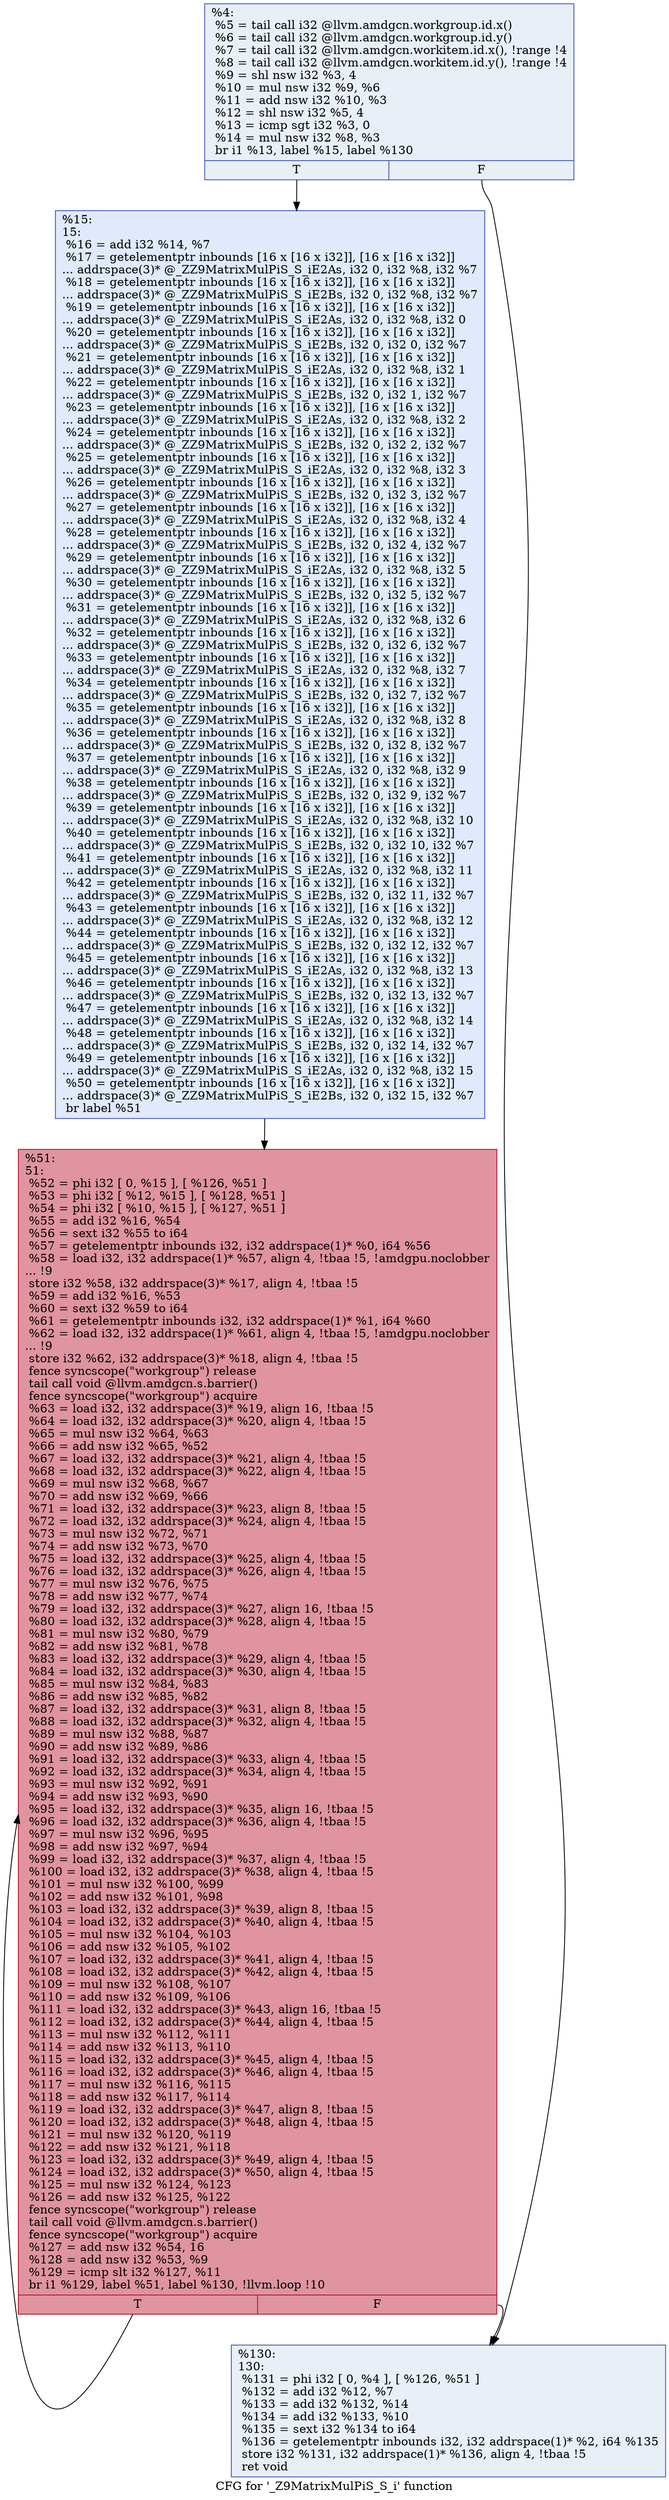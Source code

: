 digraph "CFG for '_Z9MatrixMulPiS_S_i' function" {
	label="CFG for '_Z9MatrixMulPiS_S_i' function";

	Node0x64a5da0 [shape=record,color="#3d50c3ff", style=filled, fillcolor="#cedaeb70",label="{%4:\l  %5 = tail call i32 @llvm.amdgcn.workgroup.id.x()\l  %6 = tail call i32 @llvm.amdgcn.workgroup.id.y()\l  %7 = tail call i32 @llvm.amdgcn.workitem.id.x(), !range !4\l  %8 = tail call i32 @llvm.amdgcn.workitem.id.y(), !range !4\l  %9 = shl nsw i32 %3, 4\l  %10 = mul nsw i32 %9, %6\l  %11 = add nsw i32 %10, %3\l  %12 = shl nsw i32 %5, 4\l  %13 = icmp sgt i32 %3, 0\l  %14 = mul nsw i32 %8, %3\l  br i1 %13, label %15, label %130\l|{<s0>T|<s1>F}}"];
	Node0x64a5da0:s0 -> Node0x64a81b0;
	Node0x64a5da0:s1 -> Node0x64a8240;
	Node0x64a81b0 [shape=record,color="#3d50c3ff", style=filled, fillcolor="#b9d0f970",label="{%15:\l15:                                               \l  %16 = add i32 %14, %7\l  %17 = getelementptr inbounds [16 x [16 x i32]], [16 x [16 x i32]]\l... addrspace(3)* @_ZZ9MatrixMulPiS_S_iE2As, i32 0, i32 %8, i32 %7\l  %18 = getelementptr inbounds [16 x [16 x i32]], [16 x [16 x i32]]\l... addrspace(3)* @_ZZ9MatrixMulPiS_S_iE2Bs, i32 0, i32 %8, i32 %7\l  %19 = getelementptr inbounds [16 x [16 x i32]], [16 x [16 x i32]]\l... addrspace(3)* @_ZZ9MatrixMulPiS_S_iE2As, i32 0, i32 %8, i32 0\l  %20 = getelementptr inbounds [16 x [16 x i32]], [16 x [16 x i32]]\l... addrspace(3)* @_ZZ9MatrixMulPiS_S_iE2Bs, i32 0, i32 0, i32 %7\l  %21 = getelementptr inbounds [16 x [16 x i32]], [16 x [16 x i32]]\l... addrspace(3)* @_ZZ9MatrixMulPiS_S_iE2As, i32 0, i32 %8, i32 1\l  %22 = getelementptr inbounds [16 x [16 x i32]], [16 x [16 x i32]]\l... addrspace(3)* @_ZZ9MatrixMulPiS_S_iE2Bs, i32 0, i32 1, i32 %7\l  %23 = getelementptr inbounds [16 x [16 x i32]], [16 x [16 x i32]]\l... addrspace(3)* @_ZZ9MatrixMulPiS_S_iE2As, i32 0, i32 %8, i32 2\l  %24 = getelementptr inbounds [16 x [16 x i32]], [16 x [16 x i32]]\l... addrspace(3)* @_ZZ9MatrixMulPiS_S_iE2Bs, i32 0, i32 2, i32 %7\l  %25 = getelementptr inbounds [16 x [16 x i32]], [16 x [16 x i32]]\l... addrspace(3)* @_ZZ9MatrixMulPiS_S_iE2As, i32 0, i32 %8, i32 3\l  %26 = getelementptr inbounds [16 x [16 x i32]], [16 x [16 x i32]]\l... addrspace(3)* @_ZZ9MatrixMulPiS_S_iE2Bs, i32 0, i32 3, i32 %7\l  %27 = getelementptr inbounds [16 x [16 x i32]], [16 x [16 x i32]]\l... addrspace(3)* @_ZZ9MatrixMulPiS_S_iE2As, i32 0, i32 %8, i32 4\l  %28 = getelementptr inbounds [16 x [16 x i32]], [16 x [16 x i32]]\l... addrspace(3)* @_ZZ9MatrixMulPiS_S_iE2Bs, i32 0, i32 4, i32 %7\l  %29 = getelementptr inbounds [16 x [16 x i32]], [16 x [16 x i32]]\l... addrspace(3)* @_ZZ9MatrixMulPiS_S_iE2As, i32 0, i32 %8, i32 5\l  %30 = getelementptr inbounds [16 x [16 x i32]], [16 x [16 x i32]]\l... addrspace(3)* @_ZZ9MatrixMulPiS_S_iE2Bs, i32 0, i32 5, i32 %7\l  %31 = getelementptr inbounds [16 x [16 x i32]], [16 x [16 x i32]]\l... addrspace(3)* @_ZZ9MatrixMulPiS_S_iE2As, i32 0, i32 %8, i32 6\l  %32 = getelementptr inbounds [16 x [16 x i32]], [16 x [16 x i32]]\l... addrspace(3)* @_ZZ9MatrixMulPiS_S_iE2Bs, i32 0, i32 6, i32 %7\l  %33 = getelementptr inbounds [16 x [16 x i32]], [16 x [16 x i32]]\l... addrspace(3)* @_ZZ9MatrixMulPiS_S_iE2As, i32 0, i32 %8, i32 7\l  %34 = getelementptr inbounds [16 x [16 x i32]], [16 x [16 x i32]]\l... addrspace(3)* @_ZZ9MatrixMulPiS_S_iE2Bs, i32 0, i32 7, i32 %7\l  %35 = getelementptr inbounds [16 x [16 x i32]], [16 x [16 x i32]]\l... addrspace(3)* @_ZZ9MatrixMulPiS_S_iE2As, i32 0, i32 %8, i32 8\l  %36 = getelementptr inbounds [16 x [16 x i32]], [16 x [16 x i32]]\l... addrspace(3)* @_ZZ9MatrixMulPiS_S_iE2Bs, i32 0, i32 8, i32 %7\l  %37 = getelementptr inbounds [16 x [16 x i32]], [16 x [16 x i32]]\l... addrspace(3)* @_ZZ9MatrixMulPiS_S_iE2As, i32 0, i32 %8, i32 9\l  %38 = getelementptr inbounds [16 x [16 x i32]], [16 x [16 x i32]]\l... addrspace(3)* @_ZZ9MatrixMulPiS_S_iE2Bs, i32 0, i32 9, i32 %7\l  %39 = getelementptr inbounds [16 x [16 x i32]], [16 x [16 x i32]]\l... addrspace(3)* @_ZZ9MatrixMulPiS_S_iE2As, i32 0, i32 %8, i32 10\l  %40 = getelementptr inbounds [16 x [16 x i32]], [16 x [16 x i32]]\l... addrspace(3)* @_ZZ9MatrixMulPiS_S_iE2Bs, i32 0, i32 10, i32 %7\l  %41 = getelementptr inbounds [16 x [16 x i32]], [16 x [16 x i32]]\l... addrspace(3)* @_ZZ9MatrixMulPiS_S_iE2As, i32 0, i32 %8, i32 11\l  %42 = getelementptr inbounds [16 x [16 x i32]], [16 x [16 x i32]]\l... addrspace(3)* @_ZZ9MatrixMulPiS_S_iE2Bs, i32 0, i32 11, i32 %7\l  %43 = getelementptr inbounds [16 x [16 x i32]], [16 x [16 x i32]]\l... addrspace(3)* @_ZZ9MatrixMulPiS_S_iE2As, i32 0, i32 %8, i32 12\l  %44 = getelementptr inbounds [16 x [16 x i32]], [16 x [16 x i32]]\l... addrspace(3)* @_ZZ9MatrixMulPiS_S_iE2Bs, i32 0, i32 12, i32 %7\l  %45 = getelementptr inbounds [16 x [16 x i32]], [16 x [16 x i32]]\l... addrspace(3)* @_ZZ9MatrixMulPiS_S_iE2As, i32 0, i32 %8, i32 13\l  %46 = getelementptr inbounds [16 x [16 x i32]], [16 x [16 x i32]]\l... addrspace(3)* @_ZZ9MatrixMulPiS_S_iE2Bs, i32 0, i32 13, i32 %7\l  %47 = getelementptr inbounds [16 x [16 x i32]], [16 x [16 x i32]]\l... addrspace(3)* @_ZZ9MatrixMulPiS_S_iE2As, i32 0, i32 %8, i32 14\l  %48 = getelementptr inbounds [16 x [16 x i32]], [16 x [16 x i32]]\l... addrspace(3)* @_ZZ9MatrixMulPiS_S_iE2Bs, i32 0, i32 14, i32 %7\l  %49 = getelementptr inbounds [16 x [16 x i32]], [16 x [16 x i32]]\l... addrspace(3)* @_ZZ9MatrixMulPiS_S_iE2As, i32 0, i32 %8, i32 15\l  %50 = getelementptr inbounds [16 x [16 x i32]], [16 x [16 x i32]]\l... addrspace(3)* @_ZZ9MatrixMulPiS_S_iE2Bs, i32 0, i32 15, i32 %7\l  br label %51\l}"];
	Node0x64a81b0 -> Node0x64aa620;
	Node0x64aa620 [shape=record,color="#b70d28ff", style=filled, fillcolor="#b70d2870",label="{%51:\l51:                                               \l  %52 = phi i32 [ 0, %15 ], [ %126, %51 ]\l  %53 = phi i32 [ %12, %15 ], [ %128, %51 ]\l  %54 = phi i32 [ %10, %15 ], [ %127, %51 ]\l  %55 = add i32 %16, %54\l  %56 = sext i32 %55 to i64\l  %57 = getelementptr inbounds i32, i32 addrspace(1)* %0, i64 %56\l  %58 = load i32, i32 addrspace(1)* %57, align 4, !tbaa !5, !amdgpu.noclobber\l... !9\l  store i32 %58, i32 addrspace(3)* %17, align 4, !tbaa !5\l  %59 = add i32 %16, %53\l  %60 = sext i32 %59 to i64\l  %61 = getelementptr inbounds i32, i32 addrspace(1)* %1, i64 %60\l  %62 = load i32, i32 addrspace(1)* %61, align 4, !tbaa !5, !amdgpu.noclobber\l... !9\l  store i32 %62, i32 addrspace(3)* %18, align 4, !tbaa !5\l  fence syncscope(\"workgroup\") release\l  tail call void @llvm.amdgcn.s.barrier()\l  fence syncscope(\"workgroup\") acquire\l  %63 = load i32, i32 addrspace(3)* %19, align 16, !tbaa !5\l  %64 = load i32, i32 addrspace(3)* %20, align 4, !tbaa !5\l  %65 = mul nsw i32 %64, %63\l  %66 = add nsw i32 %65, %52\l  %67 = load i32, i32 addrspace(3)* %21, align 4, !tbaa !5\l  %68 = load i32, i32 addrspace(3)* %22, align 4, !tbaa !5\l  %69 = mul nsw i32 %68, %67\l  %70 = add nsw i32 %69, %66\l  %71 = load i32, i32 addrspace(3)* %23, align 8, !tbaa !5\l  %72 = load i32, i32 addrspace(3)* %24, align 4, !tbaa !5\l  %73 = mul nsw i32 %72, %71\l  %74 = add nsw i32 %73, %70\l  %75 = load i32, i32 addrspace(3)* %25, align 4, !tbaa !5\l  %76 = load i32, i32 addrspace(3)* %26, align 4, !tbaa !5\l  %77 = mul nsw i32 %76, %75\l  %78 = add nsw i32 %77, %74\l  %79 = load i32, i32 addrspace(3)* %27, align 16, !tbaa !5\l  %80 = load i32, i32 addrspace(3)* %28, align 4, !tbaa !5\l  %81 = mul nsw i32 %80, %79\l  %82 = add nsw i32 %81, %78\l  %83 = load i32, i32 addrspace(3)* %29, align 4, !tbaa !5\l  %84 = load i32, i32 addrspace(3)* %30, align 4, !tbaa !5\l  %85 = mul nsw i32 %84, %83\l  %86 = add nsw i32 %85, %82\l  %87 = load i32, i32 addrspace(3)* %31, align 8, !tbaa !5\l  %88 = load i32, i32 addrspace(3)* %32, align 4, !tbaa !5\l  %89 = mul nsw i32 %88, %87\l  %90 = add nsw i32 %89, %86\l  %91 = load i32, i32 addrspace(3)* %33, align 4, !tbaa !5\l  %92 = load i32, i32 addrspace(3)* %34, align 4, !tbaa !5\l  %93 = mul nsw i32 %92, %91\l  %94 = add nsw i32 %93, %90\l  %95 = load i32, i32 addrspace(3)* %35, align 16, !tbaa !5\l  %96 = load i32, i32 addrspace(3)* %36, align 4, !tbaa !5\l  %97 = mul nsw i32 %96, %95\l  %98 = add nsw i32 %97, %94\l  %99 = load i32, i32 addrspace(3)* %37, align 4, !tbaa !5\l  %100 = load i32, i32 addrspace(3)* %38, align 4, !tbaa !5\l  %101 = mul nsw i32 %100, %99\l  %102 = add nsw i32 %101, %98\l  %103 = load i32, i32 addrspace(3)* %39, align 8, !tbaa !5\l  %104 = load i32, i32 addrspace(3)* %40, align 4, !tbaa !5\l  %105 = mul nsw i32 %104, %103\l  %106 = add nsw i32 %105, %102\l  %107 = load i32, i32 addrspace(3)* %41, align 4, !tbaa !5\l  %108 = load i32, i32 addrspace(3)* %42, align 4, !tbaa !5\l  %109 = mul nsw i32 %108, %107\l  %110 = add nsw i32 %109, %106\l  %111 = load i32, i32 addrspace(3)* %43, align 16, !tbaa !5\l  %112 = load i32, i32 addrspace(3)* %44, align 4, !tbaa !5\l  %113 = mul nsw i32 %112, %111\l  %114 = add nsw i32 %113, %110\l  %115 = load i32, i32 addrspace(3)* %45, align 4, !tbaa !5\l  %116 = load i32, i32 addrspace(3)* %46, align 4, !tbaa !5\l  %117 = mul nsw i32 %116, %115\l  %118 = add nsw i32 %117, %114\l  %119 = load i32, i32 addrspace(3)* %47, align 8, !tbaa !5\l  %120 = load i32, i32 addrspace(3)* %48, align 4, !tbaa !5\l  %121 = mul nsw i32 %120, %119\l  %122 = add nsw i32 %121, %118\l  %123 = load i32, i32 addrspace(3)* %49, align 4, !tbaa !5\l  %124 = load i32, i32 addrspace(3)* %50, align 4, !tbaa !5\l  %125 = mul nsw i32 %124, %123\l  %126 = add nsw i32 %125, %122\l  fence syncscope(\"workgroup\") release\l  tail call void @llvm.amdgcn.s.barrier()\l  fence syncscope(\"workgroup\") acquire\l  %127 = add nsw i32 %54, 16\l  %128 = add nsw i32 %53, %9\l  %129 = icmp slt i32 %127, %11\l  br i1 %129, label %51, label %130, !llvm.loop !10\l|{<s0>T|<s1>F}}"];
	Node0x64aa620:s0 -> Node0x64aa620;
	Node0x64aa620:s1 -> Node0x64a8240;
	Node0x64a8240 [shape=record,color="#3d50c3ff", style=filled, fillcolor="#cedaeb70",label="{%130:\l130:                                              \l  %131 = phi i32 [ 0, %4 ], [ %126, %51 ]\l  %132 = add i32 %12, %7\l  %133 = add i32 %132, %14\l  %134 = add i32 %133, %10\l  %135 = sext i32 %134 to i64\l  %136 = getelementptr inbounds i32, i32 addrspace(1)* %2, i64 %135\l  store i32 %131, i32 addrspace(1)* %136, align 4, !tbaa !5\l  ret void\l}"];
}
